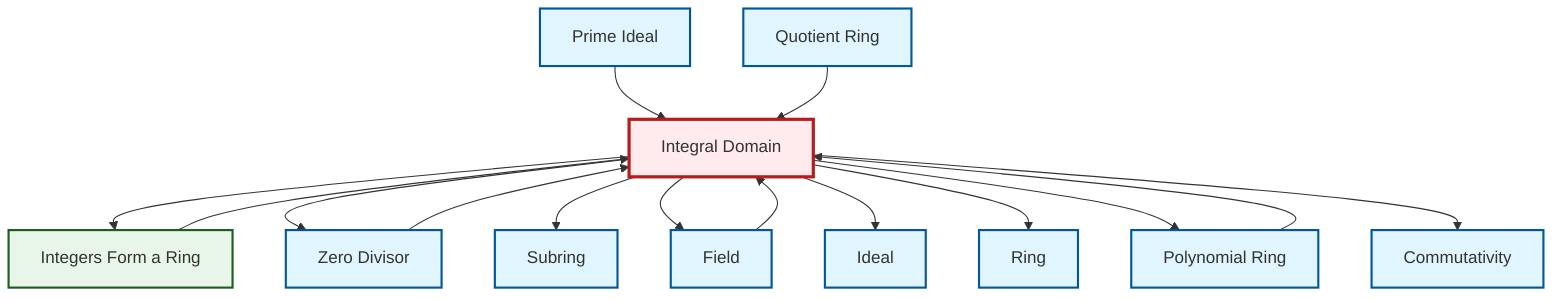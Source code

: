 graph TD
    classDef definition fill:#e1f5fe,stroke:#01579b,stroke-width:2px
    classDef theorem fill:#f3e5f5,stroke:#4a148c,stroke-width:2px
    classDef axiom fill:#fff3e0,stroke:#e65100,stroke-width:2px
    classDef example fill:#e8f5e9,stroke:#1b5e20,stroke-width:2px
    classDef current fill:#ffebee,stroke:#b71c1c,stroke-width:3px
    def-quotient-ring["Quotient Ring"]:::definition
    def-commutativity["Commutativity"]:::definition
    def-subring["Subring"]:::definition
    def-zero-divisor["Zero Divisor"]:::definition
    def-prime-ideal["Prime Ideal"]:::definition
    ex-integers-ring["Integers Form a Ring"]:::example
    def-integral-domain["Integral Domain"]:::definition
    def-ideal["Ideal"]:::definition
    def-ring["Ring"]:::definition
    def-polynomial-ring["Polynomial Ring"]:::definition
    def-field["Field"]:::definition
    def-zero-divisor --> def-integral-domain
    def-integral-domain --> ex-integers-ring
    def-integral-domain --> def-zero-divisor
    ex-integers-ring --> def-integral-domain
    def-polynomial-ring --> def-integral-domain
    def-prime-ideal --> def-integral-domain
    def-integral-domain --> def-subring
    def-integral-domain --> def-field
    def-integral-domain --> def-ideal
    def-field --> def-integral-domain
    def-quotient-ring --> def-integral-domain
    def-integral-domain --> def-ring
    def-integral-domain --> def-polynomial-ring
    def-integral-domain --> def-commutativity
    class def-integral-domain current
